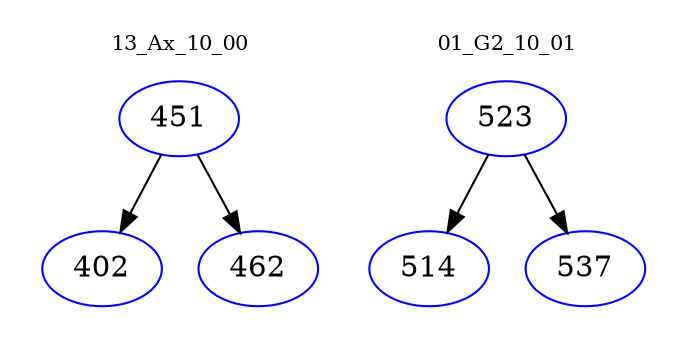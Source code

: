 digraph{
subgraph cluster_0 {
color = white
label = "13_Ax_10_00";
fontsize=10;
T0_451 [label="451", color="blue"]
T0_451 -> T0_402 [color="black"]
T0_402 [label="402", color="blue"]
T0_451 -> T0_462 [color="black"]
T0_462 [label="462", color="blue"]
}
subgraph cluster_1 {
color = white
label = "01_G2_10_01";
fontsize=10;
T1_523 [label="523", color="blue"]
T1_523 -> T1_514 [color="black"]
T1_514 [label="514", color="blue"]
T1_523 -> T1_537 [color="black"]
T1_537 [label="537", color="blue"]
}
}
